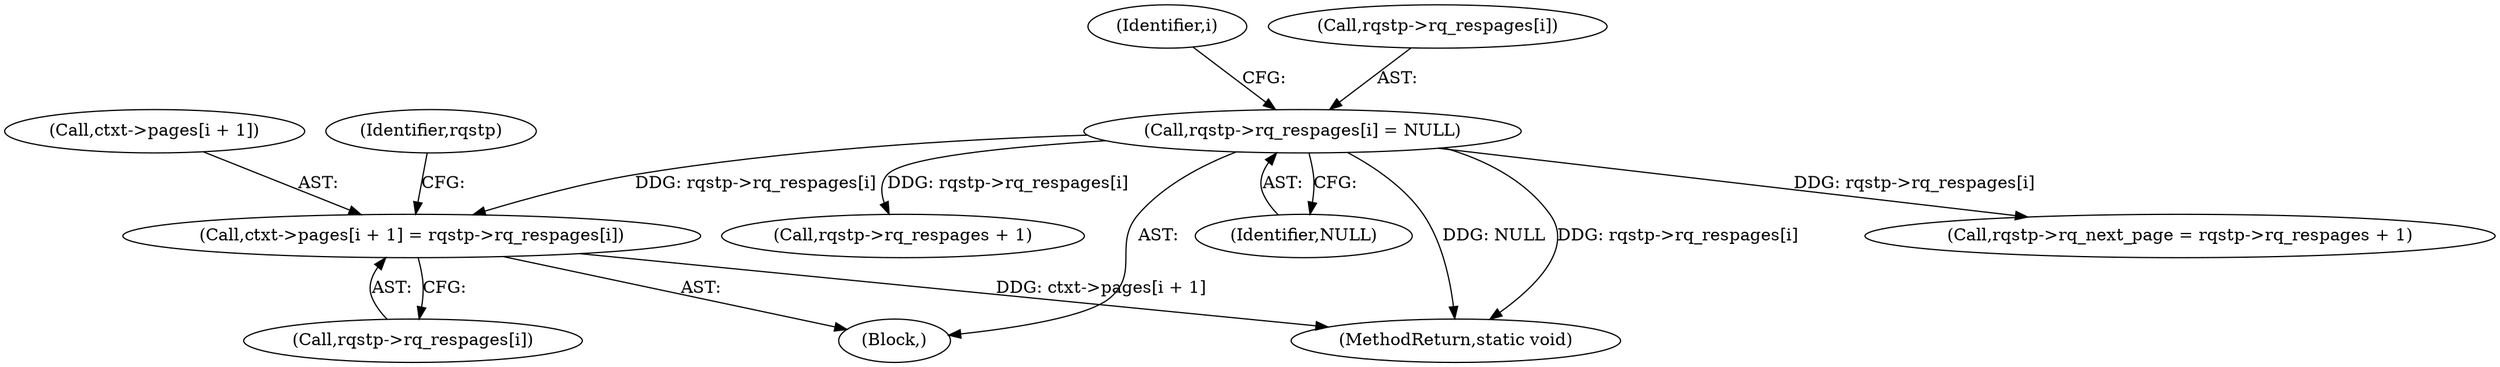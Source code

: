 digraph "0_linux_c70422f760c120480fee4de6c38804c72aa26bc1_33@array" {
"1000132" [label="(Call,ctxt->pages[i + 1] = rqstp->rq_respages[i])"];
"1000145" [label="(Call,rqstp->rq_respages[i] = NULL)"];
"1000130" [label="(Identifier,i)"];
"1000151" [label="(Identifier,NULL)"];
"1000131" [label="(Block,)"];
"1000145" [label="(Call,rqstp->rq_respages[i] = NULL)"];
"1000148" [label="(Identifier,rqstp)"];
"1000133" [label="(Call,ctxt->pages[i + 1])"];
"1000152" [label="(Call,rqstp->rq_next_page = rqstp->rq_respages + 1)"];
"1000156" [label="(Call,rqstp->rq_respages + 1)"];
"1000146" [label="(Call,rqstp->rq_respages[i])"];
"1000140" [label="(Call,rqstp->rq_respages[i])"];
"1000161" [label="(MethodReturn,static void)"];
"1000132" [label="(Call,ctxt->pages[i + 1] = rqstp->rq_respages[i])"];
"1000132" -> "1000131"  [label="AST: "];
"1000132" -> "1000140"  [label="CFG: "];
"1000133" -> "1000132"  [label="AST: "];
"1000140" -> "1000132"  [label="AST: "];
"1000148" -> "1000132"  [label="CFG: "];
"1000132" -> "1000161"  [label="DDG: ctxt->pages[i + 1]"];
"1000145" -> "1000132"  [label="DDG: rqstp->rq_respages[i]"];
"1000145" -> "1000131"  [label="AST: "];
"1000145" -> "1000151"  [label="CFG: "];
"1000146" -> "1000145"  [label="AST: "];
"1000151" -> "1000145"  [label="AST: "];
"1000130" -> "1000145"  [label="CFG: "];
"1000145" -> "1000161"  [label="DDG: NULL"];
"1000145" -> "1000161"  [label="DDG: rqstp->rq_respages[i]"];
"1000145" -> "1000152"  [label="DDG: rqstp->rq_respages[i]"];
"1000145" -> "1000156"  [label="DDG: rqstp->rq_respages[i]"];
}
